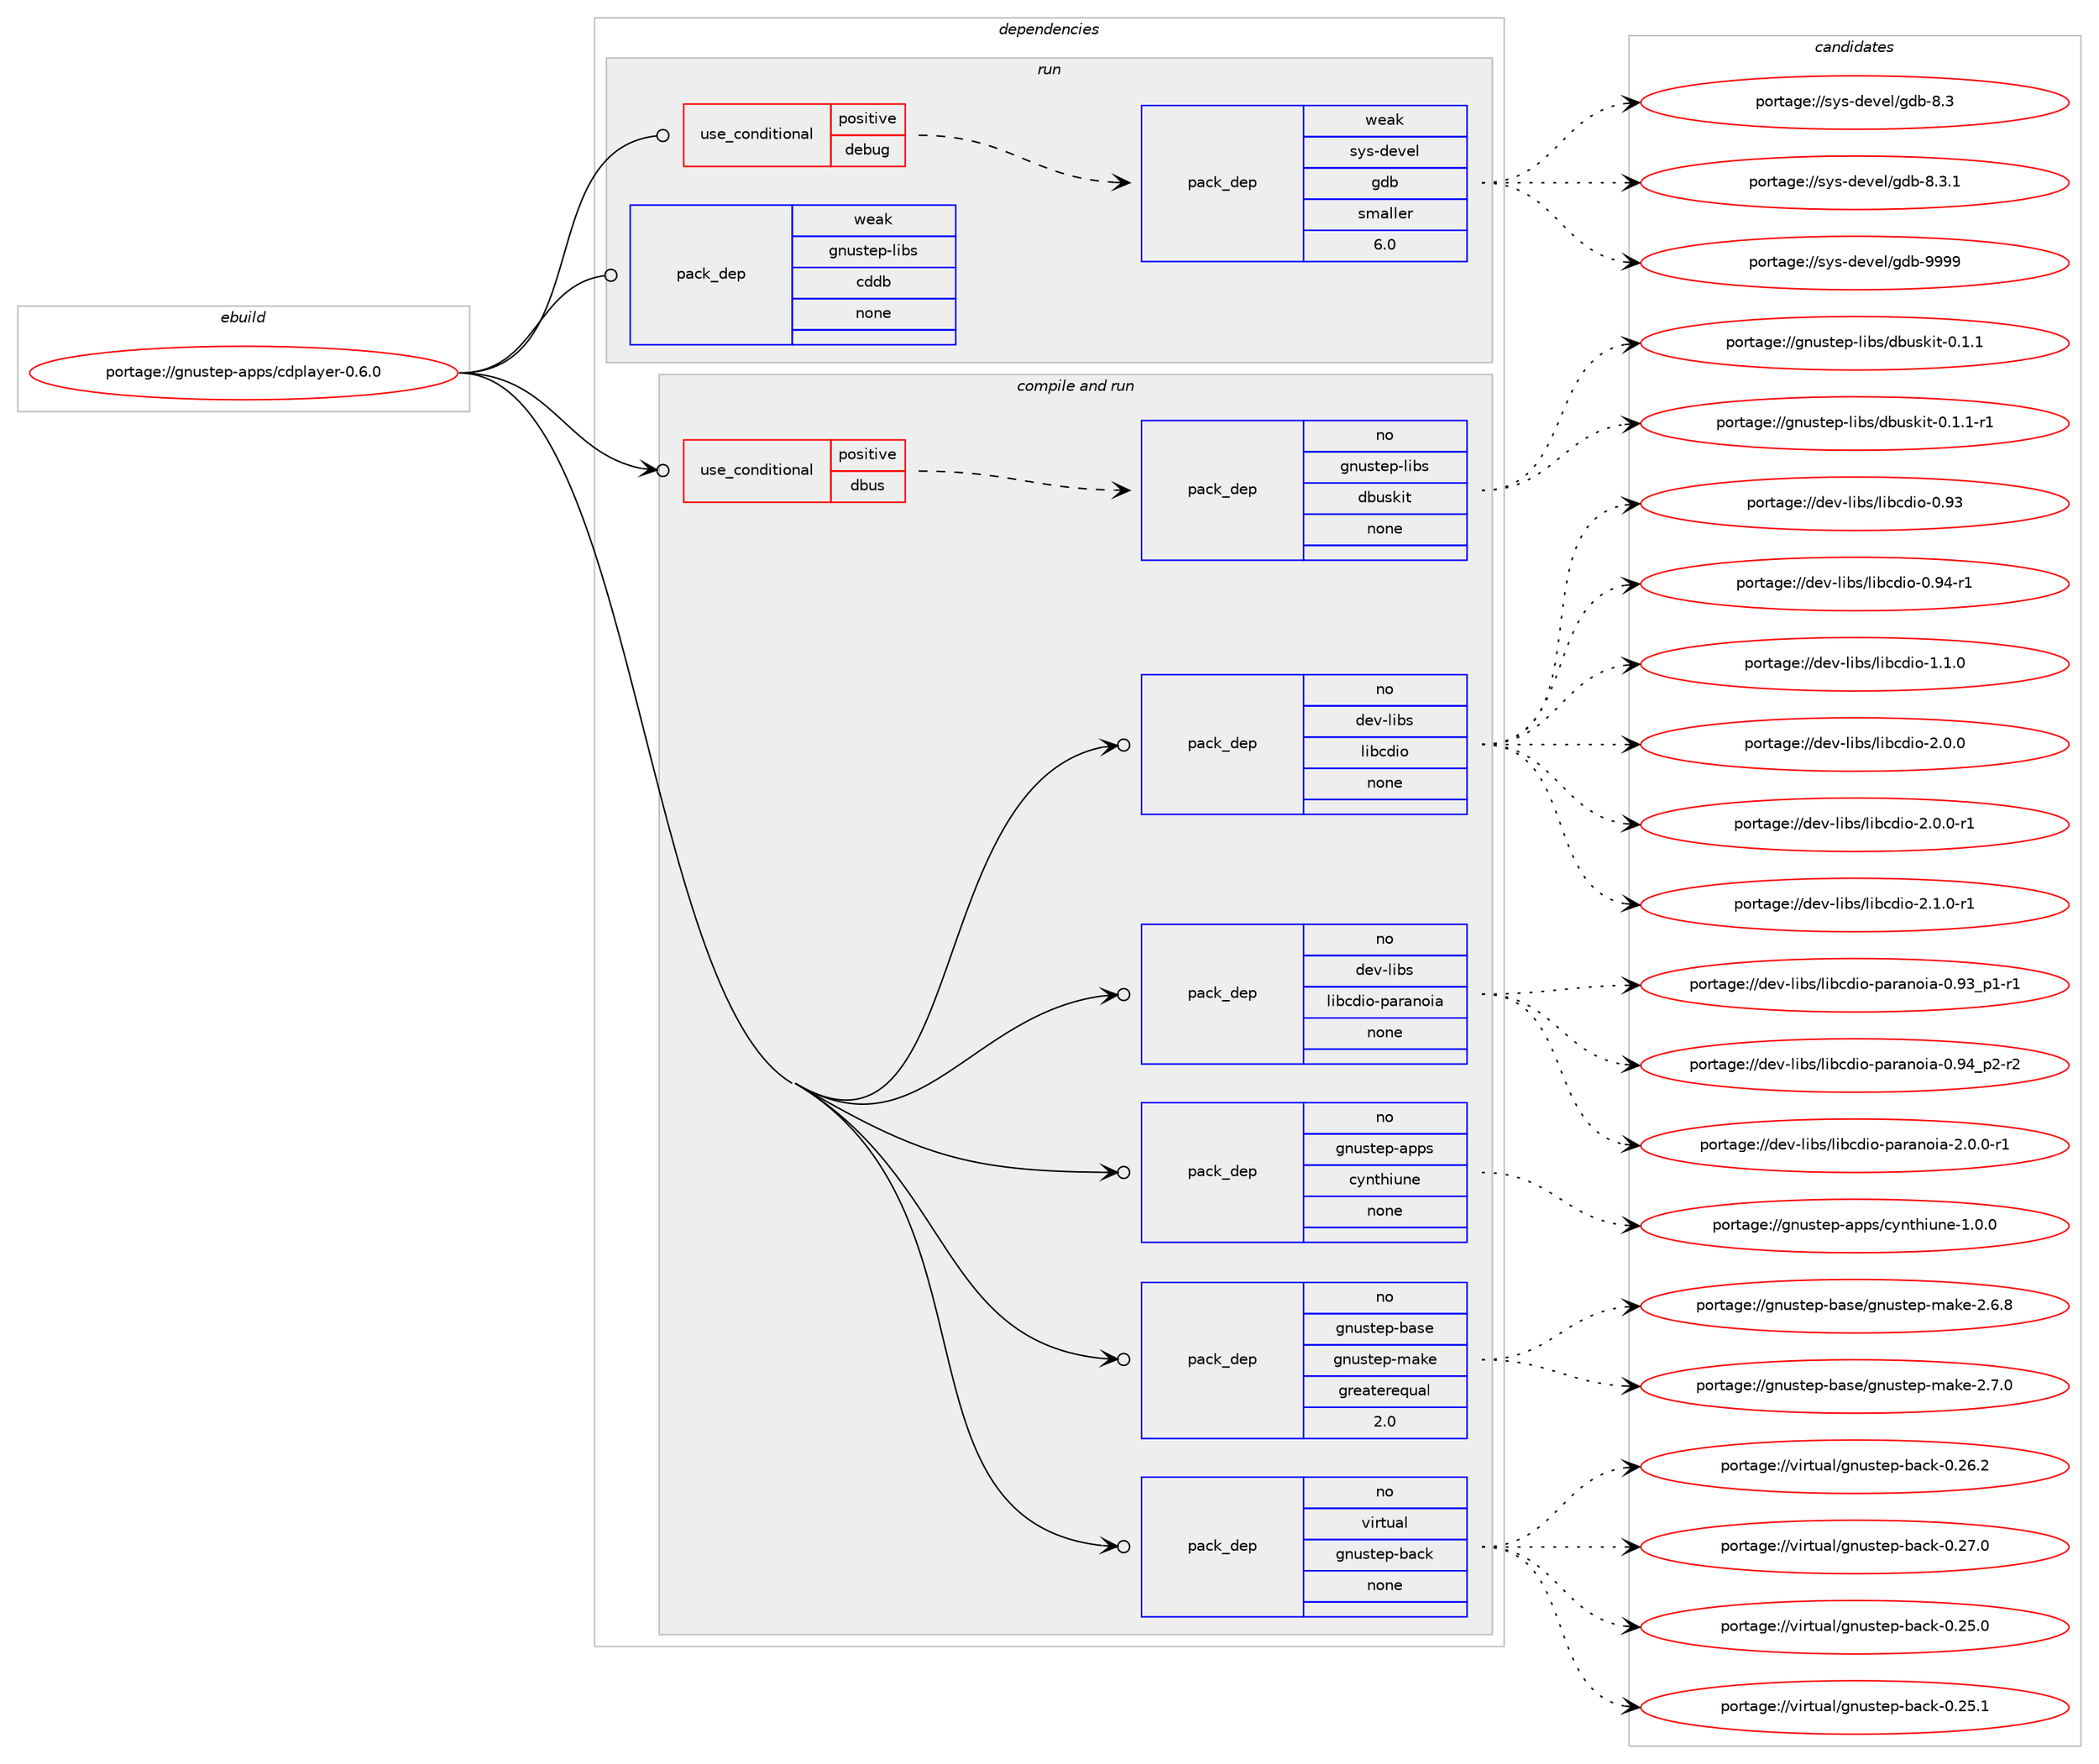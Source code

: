 digraph prolog {

# *************
# Graph options
# *************

newrank=true;
concentrate=true;
compound=true;
graph [rankdir=LR,fontname=Helvetica,fontsize=10,ranksep=1.5];#, ranksep=2.5, nodesep=0.2];
edge  [arrowhead=vee];
node  [fontname=Helvetica,fontsize=10];

# **********
# The ebuild
# **********

subgraph cluster_leftcol {
color=gray;
rank=same;
label=<<i>ebuild</i>>;
id [label="portage://gnustep-apps/cdplayer-0.6.0", color=red, width=4, href="../gnustep-apps/cdplayer-0.6.0.svg"];
}

# ****************
# The dependencies
# ****************

subgraph cluster_midcol {
color=gray;
label=<<i>dependencies</i>>;
subgraph cluster_compile {
fillcolor="#eeeeee";
style=filled;
label=<<i>compile</i>>;
}
subgraph cluster_compileandrun {
fillcolor="#eeeeee";
style=filled;
label=<<i>compile and run</i>>;
subgraph cond74600 {
dependency283058 [label=<<TABLE BORDER="0" CELLBORDER="1" CELLSPACING="0" CELLPADDING="4"><TR><TD ROWSPAN="3" CELLPADDING="10">use_conditional</TD></TR><TR><TD>positive</TD></TR><TR><TD>dbus</TD></TR></TABLE>>, shape=none, color=red];
subgraph pack204300 {
dependency283059 [label=<<TABLE BORDER="0" CELLBORDER="1" CELLSPACING="0" CELLPADDING="4" WIDTH="220"><TR><TD ROWSPAN="6" CELLPADDING="30">pack_dep</TD></TR><TR><TD WIDTH="110">no</TD></TR><TR><TD>gnustep-libs</TD></TR><TR><TD>dbuskit</TD></TR><TR><TD>none</TD></TR><TR><TD></TD></TR></TABLE>>, shape=none, color=blue];
}
dependency283058:e -> dependency283059:w [weight=20,style="dashed",arrowhead="vee"];
}
id:e -> dependency283058:w [weight=20,style="solid",arrowhead="odotvee"];
subgraph pack204301 {
dependency283060 [label=<<TABLE BORDER="0" CELLBORDER="1" CELLSPACING="0" CELLPADDING="4" WIDTH="220"><TR><TD ROWSPAN="6" CELLPADDING="30">pack_dep</TD></TR><TR><TD WIDTH="110">no</TD></TR><TR><TD>dev-libs</TD></TR><TR><TD>libcdio</TD></TR><TR><TD>none</TD></TR><TR><TD></TD></TR></TABLE>>, shape=none, color=blue];
}
id:e -> dependency283060:w [weight=20,style="solid",arrowhead="odotvee"];
subgraph pack204302 {
dependency283061 [label=<<TABLE BORDER="0" CELLBORDER="1" CELLSPACING="0" CELLPADDING="4" WIDTH="220"><TR><TD ROWSPAN="6" CELLPADDING="30">pack_dep</TD></TR><TR><TD WIDTH="110">no</TD></TR><TR><TD>dev-libs</TD></TR><TR><TD>libcdio-paranoia</TD></TR><TR><TD>none</TD></TR><TR><TD></TD></TR></TABLE>>, shape=none, color=blue];
}
id:e -> dependency283061:w [weight=20,style="solid",arrowhead="odotvee"];
subgraph pack204303 {
dependency283062 [label=<<TABLE BORDER="0" CELLBORDER="1" CELLSPACING="0" CELLPADDING="4" WIDTH="220"><TR><TD ROWSPAN="6" CELLPADDING="30">pack_dep</TD></TR><TR><TD WIDTH="110">no</TD></TR><TR><TD>gnustep-apps</TD></TR><TR><TD>cynthiune</TD></TR><TR><TD>none</TD></TR><TR><TD></TD></TR></TABLE>>, shape=none, color=blue];
}
id:e -> dependency283062:w [weight=20,style="solid",arrowhead="odotvee"];
subgraph pack204304 {
dependency283063 [label=<<TABLE BORDER="0" CELLBORDER="1" CELLSPACING="0" CELLPADDING="4" WIDTH="220"><TR><TD ROWSPAN="6" CELLPADDING="30">pack_dep</TD></TR><TR><TD WIDTH="110">no</TD></TR><TR><TD>gnustep-base</TD></TR><TR><TD>gnustep-make</TD></TR><TR><TD>greaterequal</TD></TR><TR><TD>2.0</TD></TR></TABLE>>, shape=none, color=blue];
}
id:e -> dependency283063:w [weight=20,style="solid",arrowhead="odotvee"];
subgraph pack204305 {
dependency283064 [label=<<TABLE BORDER="0" CELLBORDER="1" CELLSPACING="0" CELLPADDING="4" WIDTH="220"><TR><TD ROWSPAN="6" CELLPADDING="30">pack_dep</TD></TR><TR><TD WIDTH="110">no</TD></TR><TR><TD>virtual</TD></TR><TR><TD>gnustep-back</TD></TR><TR><TD>none</TD></TR><TR><TD></TD></TR></TABLE>>, shape=none, color=blue];
}
id:e -> dependency283064:w [weight=20,style="solid",arrowhead="odotvee"];
}
subgraph cluster_run {
fillcolor="#eeeeee";
style=filled;
label=<<i>run</i>>;
subgraph cond74601 {
dependency283065 [label=<<TABLE BORDER="0" CELLBORDER="1" CELLSPACING="0" CELLPADDING="4"><TR><TD ROWSPAN="3" CELLPADDING="10">use_conditional</TD></TR><TR><TD>positive</TD></TR><TR><TD>debug</TD></TR></TABLE>>, shape=none, color=red];
subgraph pack204306 {
dependency283066 [label=<<TABLE BORDER="0" CELLBORDER="1" CELLSPACING="0" CELLPADDING="4" WIDTH="220"><TR><TD ROWSPAN="6" CELLPADDING="30">pack_dep</TD></TR><TR><TD WIDTH="110">weak</TD></TR><TR><TD>sys-devel</TD></TR><TR><TD>gdb</TD></TR><TR><TD>smaller</TD></TR><TR><TD>6.0</TD></TR></TABLE>>, shape=none, color=blue];
}
dependency283065:e -> dependency283066:w [weight=20,style="dashed",arrowhead="vee"];
}
id:e -> dependency283065:w [weight=20,style="solid",arrowhead="odot"];
subgraph pack204307 {
dependency283067 [label=<<TABLE BORDER="0" CELLBORDER="1" CELLSPACING="0" CELLPADDING="4" WIDTH="220"><TR><TD ROWSPAN="6" CELLPADDING="30">pack_dep</TD></TR><TR><TD WIDTH="110">weak</TD></TR><TR><TD>gnustep-libs</TD></TR><TR><TD>cddb</TD></TR><TR><TD>none</TD></TR><TR><TD></TD></TR></TABLE>>, shape=none, color=blue];
}
id:e -> dependency283067:w [weight=20,style="solid",arrowhead="odot"];
}
}

# **************
# The candidates
# **************

subgraph cluster_choices {
rank=same;
color=gray;
label=<<i>candidates</i>>;

subgraph choice204300 {
color=black;
nodesep=1;
choiceportage10311011711511610111245108105981154710098117115107105116454846494649 [label="portage://gnustep-libs/dbuskit-0.1.1", color=red, width=4,href="../gnustep-libs/dbuskit-0.1.1.svg"];
choiceportage103110117115116101112451081059811547100981171151071051164548464946494511449 [label="portage://gnustep-libs/dbuskit-0.1.1-r1", color=red, width=4,href="../gnustep-libs/dbuskit-0.1.1-r1.svg"];
dependency283059:e -> choiceportage10311011711511610111245108105981154710098117115107105116454846494649:w [style=dotted,weight="100"];
dependency283059:e -> choiceportage103110117115116101112451081059811547100981171151071051164548464946494511449:w [style=dotted,weight="100"];
}
subgraph choice204301 {
color=black;
nodesep=1;
choiceportage10010111845108105981154710810598991001051114548465751 [label="portage://dev-libs/libcdio-0.93", color=red, width=4,href="../dev-libs/libcdio-0.93.svg"];
choiceportage100101118451081059811547108105989910010511145484657524511449 [label="portage://dev-libs/libcdio-0.94-r1", color=red, width=4,href="../dev-libs/libcdio-0.94-r1.svg"];
choiceportage1001011184510810598115471081059899100105111454946494648 [label="portage://dev-libs/libcdio-1.1.0", color=red, width=4,href="../dev-libs/libcdio-1.1.0.svg"];
choiceportage1001011184510810598115471081059899100105111455046484648 [label="portage://dev-libs/libcdio-2.0.0", color=red, width=4,href="../dev-libs/libcdio-2.0.0.svg"];
choiceportage10010111845108105981154710810598991001051114550464846484511449 [label="portage://dev-libs/libcdio-2.0.0-r1", color=red, width=4,href="../dev-libs/libcdio-2.0.0-r1.svg"];
choiceportage10010111845108105981154710810598991001051114550464946484511449 [label="portage://dev-libs/libcdio-2.1.0-r1", color=red, width=4,href="../dev-libs/libcdio-2.1.0-r1.svg"];
dependency283060:e -> choiceportage10010111845108105981154710810598991001051114548465751:w [style=dotted,weight="100"];
dependency283060:e -> choiceportage100101118451081059811547108105989910010511145484657524511449:w [style=dotted,weight="100"];
dependency283060:e -> choiceportage1001011184510810598115471081059899100105111454946494648:w [style=dotted,weight="100"];
dependency283060:e -> choiceportage1001011184510810598115471081059899100105111455046484648:w [style=dotted,weight="100"];
dependency283060:e -> choiceportage10010111845108105981154710810598991001051114550464846484511449:w [style=dotted,weight="100"];
dependency283060:e -> choiceportage10010111845108105981154710810598991001051114550464946484511449:w [style=dotted,weight="100"];
}
subgraph choice204302 {
color=black;
nodesep=1;
choiceportage100101118451081059811547108105989910010511145112971149711011110597454846575195112494511449 [label="portage://dev-libs/libcdio-paranoia-0.93_p1-r1", color=red, width=4,href="../dev-libs/libcdio-paranoia-0.93_p1-r1.svg"];
choiceportage100101118451081059811547108105989910010511145112971149711011110597454846575295112504511450 [label="portage://dev-libs/libcdio-paranoia-0.94_p2-r2", color=red, width=4,href="../dev-libs/libcdio-paranoia-0.94_p2-r2.svg"];
choiceportage1001011184510810598115471081059899100105111451129711497110111105974550464846484511449 [label="portage://dev-libs/libcdio-paranoia-2.0.0-r1", color=red, width=4,href="../dev-libs/libcdio-paranoia-2.0.0-r1.svg"];
dependency283061:e -> choiceportage100101118451081059811547108105989910010511145112971149711011110597454846575195112494511449:w [style=dotted,weight="100"];
dependency283061:e -> choiceportage100101118451081059811547108105989910010511145112971149711011110597454846575295112504511450:w [style=dotted,weight="100"];
dependency283061:e -> choiceportage1001011184510810598115471081059899100105111451129711497110111105974550464846484511449:w [style=dotted,weight="100"];
}
subgraph choice204303 {
color=black;
nodesep=1;
choiceportage10311011711511610111245971121121154799121110116104105117110101454946484648 [label="portage://gnustep-apps/cynthiune-1.0.0", color=red, width=4,href="../gnustep-apps/cynthiune-1.0.0.svg"];
dependency283062:e -> choiceportage10311011711511610111245971121121154799121110116104105117110101454946484648:w [style=dotted,weight="100"];
}
subgraph choice204304 {
color=black;
nodesep=1;
choiceportage103110117115116101112459897115101471031101171151161011124510997107101455046544656 [label="portage://gnustep-base/gnustep-make-2.6.8", color=red, width=4,href="../gnustep-base/gnustep-make-2.6.8.svg"];
choiceportage103110117115116101112459897115101471031101171151161011124510997107101455046554648 [label="portage://gnustep-base/gnustep-make-2.7.0", color=red, width=4,href="../gnustep-base/gnustep-make-2.7.0.svg"];
dependency283063:e -> choiceportage103110117115116101112459897115101471031101171151161011124510997107101455046544656:w [style=dotted,weight="100"];
dependency283063:e -> choiceportage103110117115116101112459897115101471031101171151161011124510997107101455046554648:w [style=dotted,weight="100"];
}
subgraph choice204305 {
color=black;
nodesep=1;
choiceportage11810511411611797108471031101171151161011124598979910745484650534648 [label="portage://virtual/gnustep-back-0.25.0", color=red, width=4,href="../virtual/gnustep-back-0.25.0.svg"];
choiceportage11810511411611797108471031101171151161011124598979910745484650534649 [label="portage://virtual/gnustep-back-0.25.1", color=red, width=4,href="../virtual/gnustep-back-0.25.1.svg"];
choiceportage11810511411611797108471031101171151161011124598979910745484650544650 [label="portage://virtual/gnustep-back-0.26.2", color=red, width=4,href="../virtual/gnustep-back-0.26.2.svg"];
choiceportage11810511411611797108471031101171151161011124598979910745484650554648 [label="portage://virtual/gnustep-back-0.27.0", color=red, width=4,href="../virtual/gnustep-back-0.27.0.svg"];
dependency283064:e -> choiceportage11810511411611797108471031101171151161011124598979910745484650534648:w [style=dotted,weight="100"];
dependency283064:e -> choiceportage11810511411611797108471031101171151161011124598979910745484650534649:w [style=dotted,weight="100"];
dependency283064:e -> choiceportage11810511411611797108471031101171151161011124598979910745484650544650:w [style=dotted,weight="100"];
dependency283064:e -> choiceportage11810511411611797108471031101171151161011124598979910745484650554648:w [style=dotted,weight="100"];
}
subgraph choice204306 {
color=black;
nodesep=1;
choiceportage11512111545100101118101108471031009845564651 [label="portage://sys-devel/gdb-8.3", color=red, width=4,href="../sys-devel/gdb-8.3.svg"];
choiceportage115121115451001011181011084710310098455646514649 [label="portage://sys-devel/gdb-8.3.1", color=red, width=4,href="../sys-devel/gdb-8.3.1.svg"];
choiceportage1151211154510010111810110847103100984557575757 [label="portage://sys-devel/gdb-9999", color=red, width=4,href="../sys-devel/gdb-9999.svg"];
dependency283066:e -> choiceportage11512111545100101118101108471031009845564651:w [style=dotted,weight="100"];
dependency283066:e -> choiceportage115121115451001011181011084710310098455646514649:w [style=dotted,weight="100"];
dependency283066:e -> choiceportage1151211154510010111810110847103100984557575757:w [style=dotted,weight="100"];
}
subgraph choice204307 {
color=black;
nodesep=1;
}
}

}
